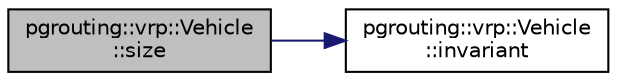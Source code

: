 digraph "pgrouting::vrp::Vehicle::size"
{
  edge [fontname="Helvetica",fontsize="10",labelfontname="Helvetica",labelfontsize="10"];
  node [fontname="Helvetica",fontsize="10",shape=record];
  rankdir="LR";
  Node1137 [label="pgrouting::vrp::Vehicle\l::size",height=0.2,width=0.4,color="black", fillcolor="grey75", style="filled", fontcolor="black"];
  Node1137 -> Node1138 [color="midnightblue",fontsize="10",style="solid",fontname="Helvetica"];
  Node1138 [label="pgrouting::vrp::Vehicle\l::invariant",height=0.2,width=0.4,color="black", fillcolor="white", style="filled",URL="$classpgrouting_1_1vrp_1_1Vehicle.html#a29bf7e33dfb519d7abb8648c2d631d30",tooltip="Invariant The path must: "];
}
